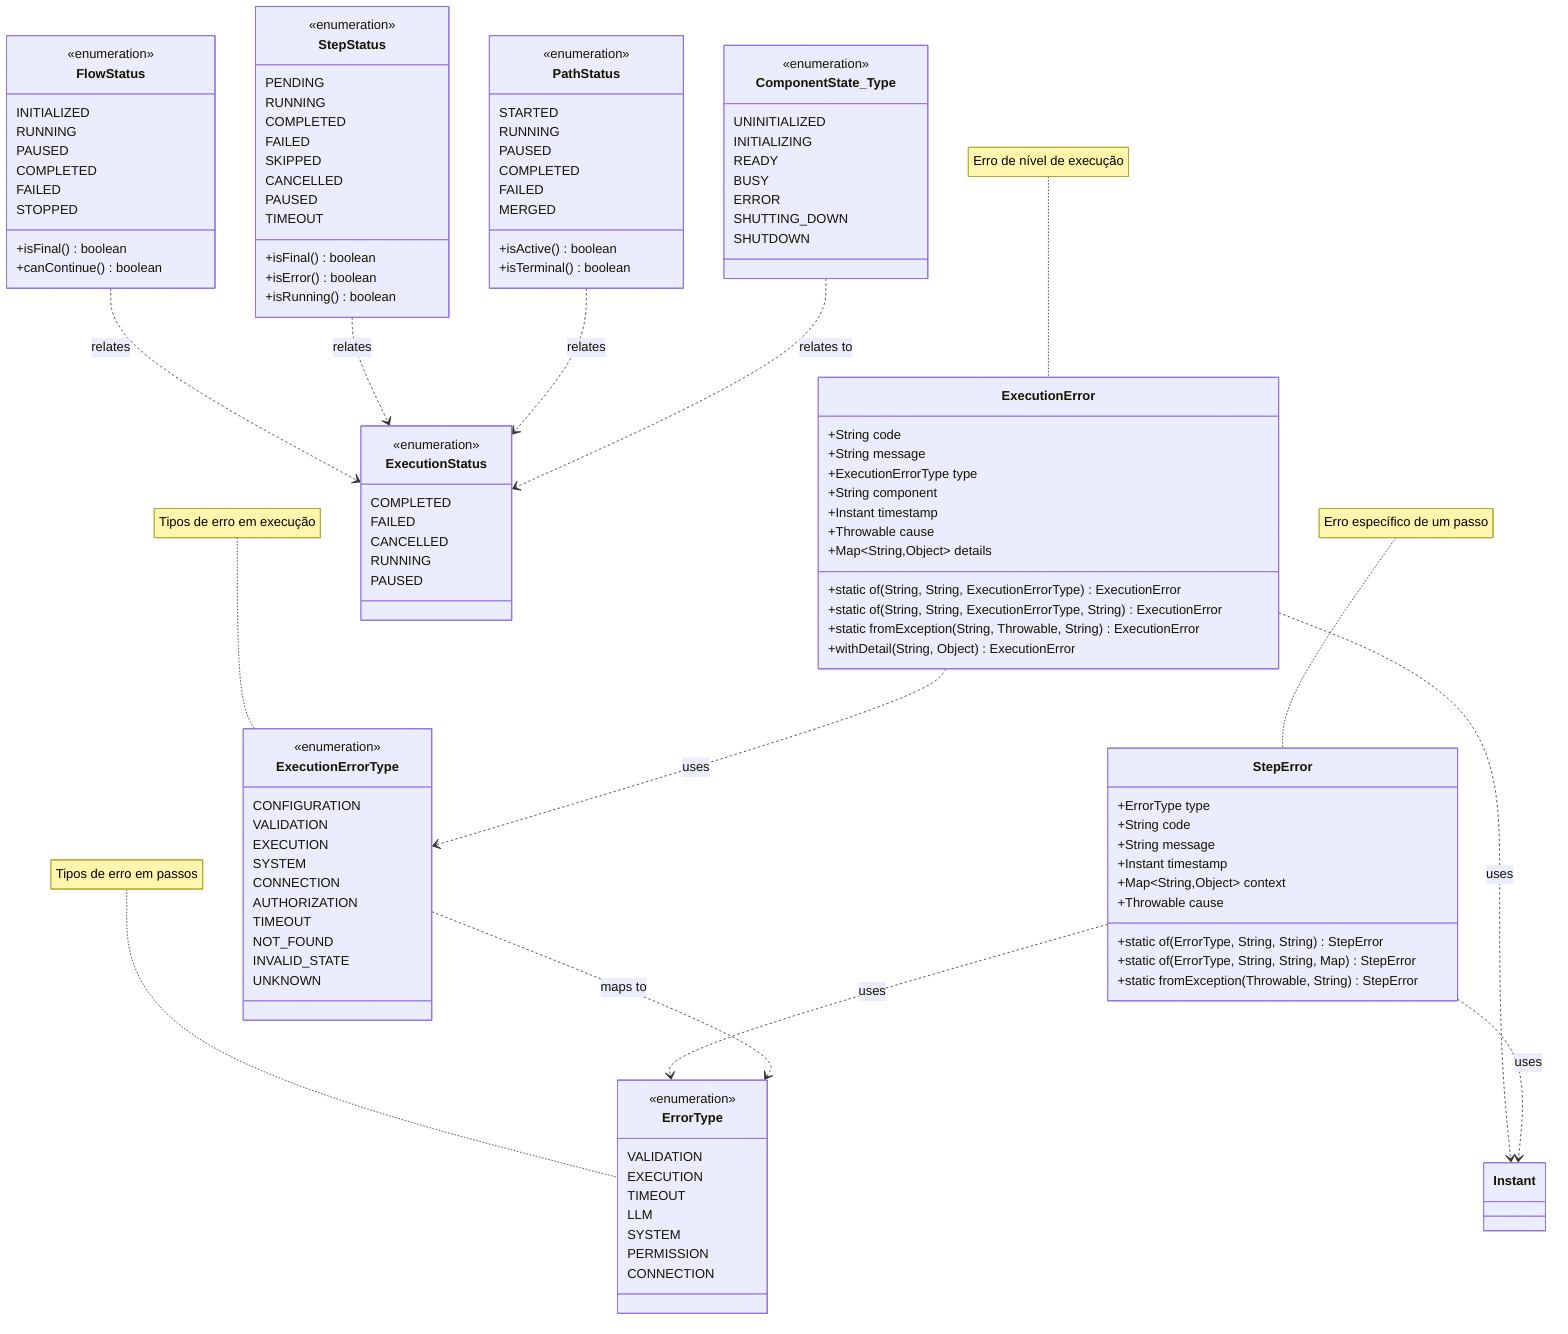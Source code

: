 classDiagram
    %% Estruturas de Erro
    class ExecutionError {
        +String code
        +String message
        +ExecutionErrorType type
        +String component
        +Instant timestamp
        +Throwable cause
        +Map~String,Object~ details
        +static of(String, String, ExecutionErrorType) ExecutionError
        +static of(String, String, ExecutionErrorType, String) ExecutionError
        +static fromException(String, Throwable, String) ExecutionError
        +withDetail(String, Object) ExecutionError
    }

    class StepError {
        +ErrorType type
        +String code
        +String message
        +Instant timestamp
        +Map~String,Object~ context
        +Throwable cause
        +static of(ErrorType, String, String) StepError
        +static of(ErrorType, String, String, Map) StepError
        +static fromException(Throwable, String) StepError
    }

    %% Tipos de Erro
    class ExecutionErrorType {
        <<enumeration>>
        CONFIGURATION
        VALIDATION
        EXECUTION
        SYSTEM
        CONNECTION
        AUTHORIZATION
        TIMEOUT
        NOT_FOUND
        INVALID_STATE
        UNKNOWN
    }

    class ErrorType {
        <<enumeration>>
        VALIDATION
        EXECUTION
        TIMEOUT
        LLM
        SYSTEM
        PERMISSION
        CONNECTION
    }

    %% Status e Estados
    class PathStatus {
        <<enumeration>>
        STARTED
        RUNNING
        PAUSED
        COMPLETED
        FAILED
        MERGED
        +isActive() boolean
        +isTerminal() boolean
    }

    class FlowStatus {
        <<enumeration>>
        INITIALIZED
        RUNNING
        PAUSED
        COMPLETED
        FAILED
        STOPPED
        +isFinal() boolean
        +canContinue() boolean
    }

    class StepStatus {
        <<enumeration>>
        PENDING
        RUNNING
        COMPLETED
        FAILED
        SKIPPED
        CANCELLED
        PAUSED
        TIMEOUT
        +isFinal() boolean
        +isError() boolean
        +isRunning() boolean
    }

    class ExecutionStatus {
        <<enumeration>>
        COMPLETED
        FAILED
        CANCELLED
        RUNNING
        PAUSED
    }

    %% Estados de Componentes
    class ComponentState_Type {
        <<enumeration>>
        UNINITIALIZED
        INITIALIZING
        READY
        BUSY
        ERROR
        SHUTTING_DOWN
        SHUTDOWN
    }

    %% Relações
    ExecutionError ..> ExecutionErrorType : uses
    StepError ..> ErrorType : uses
    ExecutionError ..> Instant : uses
    StepError ..> Instant : uses
    
    %% Agrupamento lógico de estados
    FlowStatus ..> ExecutionStatus : relates
    StepStatus ..> ExecutionStatus : relates
    PathStatus ..> ExecutionStatus : relates
    
    %% Relações de erro
    ExecutionErrorType ..> ErrorType : maps to
    
    %% Relações de estado
    ComponentState_Type ..> ExecutionStatus : relates to
    
    %% Notas
    note for ExecutionError "Erro de nível de execução"
    note for StepError "Erro específico de um passo"
    note for ErrorType "Tipos de erro em passos"
    note for ExecutionErrorType "Tipos de erro em execução"